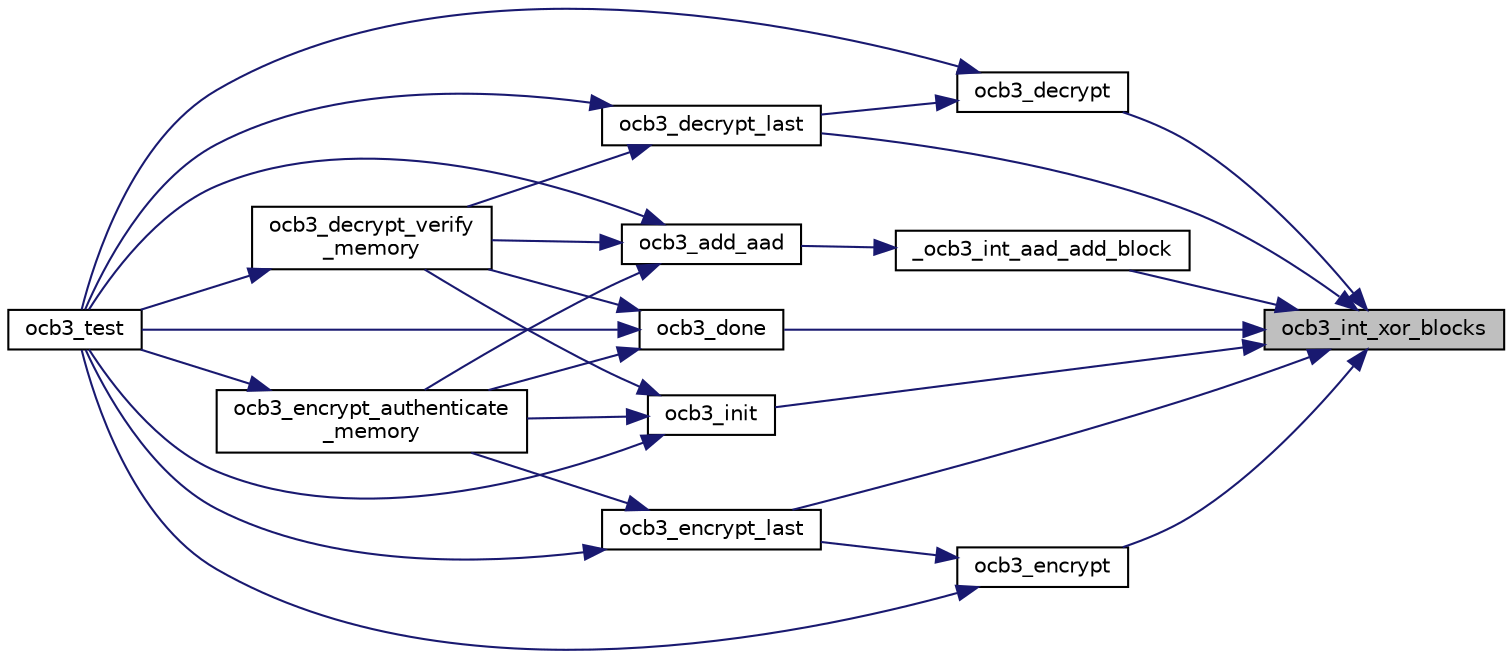 digraph "ocb3_int_xor_blocks"
{
 // LATEX_PDF_SIZE
  edge [fontname="Helvetica",fontsize="10",labelfontname="Helvetica",labelfontsize="10"];
  node [fontname="Helvetica",fontsize="10",shape=record];
  rankdir="RL";
  Node867 [label="ocb3_int_xor_blocks",height=0.2,width=0.4,color="black", fillcolor="grey75", style="filled", fontcolor="black",tooltip="Compute xor for two blocks of bytes 'out = block_a XOR block_b' (internal function)"];
  Node867 -> Node868 [dir="back",color="midnightblue",fontsize="10",style="solid",fontname="Helvetica"];
  Node868 [label="_ocb3_int_aad_add_block",height=0.2,width=0.4,color="black", fillcolor="white", style="filled",URL="$ocb3__add__aad_8c.html#ad03a0d62d1bb1257ed7b9c4f0373c028",tooltip="Add one block of AAD data (internal function)"];
  Node868 -> Node869 [dir="back",color="midnightblue",fontsize="10",style="solid",fontname="Helvetica"];
  Node869 [label="ocb3_add_aad",height=0.2,width=0.4,color="black", fillcolor="white", style="filled",URL="$ocb3__add__aad_8c.html#a1fbb605c3849ddbfaa2378d009f34b66",tooltip="Add AAD - additional associated data."];
  Node869 -> Node870 [dir="back",color="midnightblue",fontsize="10",style="solid",fontname="Helvetica"];
  Node870 [label="ocb3_decrypt_verify\l_memory",height=0.2,width=0.4,color="black", fillcolor="white", style="filled",URL="$ocb3__decrypt__verify__memory_8c.html#aaa794cde472d6ae35c5d0cf68842860d",tooltip="Decrypt and compare the tag with OCB."];
  Node870 -> Node871 [dir="back",color="midnightblue",fontsize="10",style="solid",fontname="Helvetica"];
  Node871 [label="ocb3_test",height=0.2,width=0.4,color="black", fillcolor="white", style="filled",URL="$ocb3__test_8c.html#afafd01785264b534d0ef8efb9fe530ef",tooltip="Test the OCB protocol."];
  Node869 -> Node872 [dir="back",color="midnightblue",fontsize="10",style="solid",fontname="Helvetica"];
  Node872 [label="ocb3_encrypt_authenticate\l_memory",height=0.2,width=0.4,color="black", fillcolor="white", style="filled",URL="$ocb3__encrypt__authenticate__memory_8c.html#a4f2509ac5594dc6dcead8ac840a30b91",tooltip="Encrypt and generate an authentication code for a buffer of memory."];
  Node872 -> Node871 [dir="back",color="midnightblue",fontsize="10",style="solid",fontname="Helvetica"];
  Node869 -> Node871 [dir="back",color="midnightblue",fontsize="10",style="solid",fontname="Helvetica"];
  Node867 -> Node873 [dir="back",color="midnightblue",fontsize="10",style="solid",fontname="Helvetica"];
  Node873 [label="ocb3_decrypt",height=0.2,width=0.4,color="black", fillcolor="white", style="filled",URL="$ocb3__decrypt_8c.html#a1e05e1d91257a5f3e7d94913cd5db9ab",tooltip="Decrypt blocks of ciphertext with OCB."];
  Node873 -> Node874 [dir="back",color="midnightblue",fontsize="10",style="solid",fontname="Helvetica"];
  Node874 [label="ocb3_decrypt_last",height=0.2,width=0.4,color="black", fillcolor="white", style="filled",URL="$ocb3__decrypt__last_8c.html#a4aa4fd093bfe61fab5f6fa87bcf98713",tooltip="Finish an OCB (decryption) stream."];
  Node874 -> Node870 [dir="back",color="midnightblue",fontsize="10",style="solid",fontname="Helvetica"];
  Node874 -> Node871 [dir="back",color="midnightblue",fontsize="10",style="solid",fontname="Helvetica"];
  Node873 -> Node871 [dir="back",color="midnightblue",fontsize="10",style="solid",fontname="Helvetica"];
  Node867 -> Node874 [dir="back",color="midnightblue",fontsize="10",style="solid",fontname="Helvetica"];
  Node867 -> Node875 [dir="back",color="midnightblue",fontsize="10",style="solid",fontname="Helvetica"];
  Node875 [label="ocb3_done",height=0.2,width=0.4,color="black", fillcolor="white", style="filled",URL="$ocb3__done_8c.html#aeec4c3c1decbfde2980246d568c43b1f",tooltip="Finish OCB processing and compute the tag."];
  Node875 -> Node870 [dir="back",color="midnightblue",fontsize="10",style="solid",fontname="Helvetica"];
  Node875 -> Node872 [dir="back",color="midnightblue",fontsize="10",style="solid",fontname="Helvetica"];
  Node875 -> Node871 [dir="back",color="midnightblue",fontsize="10",style="solid",fontname="Helvetica"];
  Node867 -> Node876 [dir="back",color="midnightblue",fontsize="10",style="solid",fontname="Helvetica"];
  Node876 [label="ocb3_encrypt",height=0.2,width=0.4,color="black", fillcolor="white", style="filled",URL="$ocb3__encrypt_8c.html#a0e9e87fe853d64959bd70533d1952bfa",tooltip="Encrypt blocks of data with OCB."];
  Node876 -> Node877 [dir="back",color="midnightblue",fontsize="10",style="solid",fontname="Helvetica"];
  Node877 [label="ocb3_encrypt_last",height=0.2,width=0.4,color="black", fillcolor="white", style="filled",URL="$ocb3__encrypt__last_8c.html#a7059d3b0e1618f0f4dd88b6314830ba6",tooltip="Finish an OCB (encryption) stream."];
  Node877 -> Node872 [dir="back",color="midnightblue",fontsize="10",style="solid",fontname="Helvetica"];
  Node877 -> Node871 [dir="back",color="midnightblue",fontsize="10",style="solid",fontname="Helvetica"];
  Node876 -> Node871 [dir="back",color="midnightblue",fontsize="10",style="solid",fontname="Helvetica"];
  Node867 -> Node877 [dir="back",color="midnightblue",fontsize="10",style="solid",fontname="Helvetica"];
  Node867 -> Node878 [dir="back",color="midnightblue",fontsize="10",style="solid",fontname="Helvetica"];
  Node878 [label="ocb3_init",height=0.2,width=0.4,color="black", fillcolor="white", style="filled",URL="$ocb3__init_8c.html#aa623e20f84ca5fe394f7bd209d4da177",tooltip="Initialize an OCB context."];
  Node878 -> Node870 [dir="back",color="midnightblue",fontsize="10",style="solid",fontname="Helvetica"];
  Node878 -> Node872 [dir="back",color="midnightblue",fontsize="10",style="solid",fontname="Helvetica"];
  Node878 -> Node871 [dir="back",color="midnightblue",fontsize="10",style="solid",fontname="Helvetica"];
}
